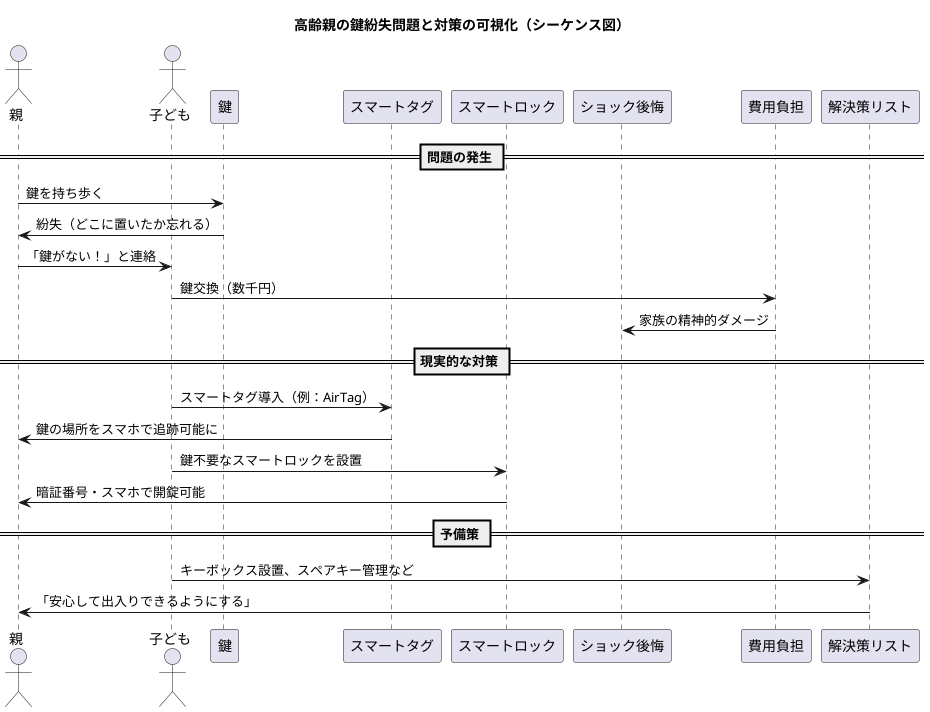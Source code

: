 @startuml
title 高齢親の鍵紛失問題と対策の可視化（シーケンス図）

actor 親 as Parent
actor 子ども as Child
participant 鍵 as Key
participant スマートタグ as Tag
participant スマートロック as SmartLock
participant ショック後悔 as Shock
participant 費用負担 as Cost
participant 解決策リスト as Solutions

== 問題の発生 ==
Parent -> Key : 鍵を持ち歩く
Key -> Parent : 紛失（どこに置いたか忘れる）
Parent -> Child : 「鍵がない！」と連絡
Child -> Cost : 鍵交換（数千円）
Cost -> Shock : 家族の精神的ダメージ

== 現実的な対策 ==
Child -> Tag : スマートタグ導入（例：AirTag）
Tag -> Parent : 鍵の場所をスマホで追跡可能に

Child -> SmartLock : 鍵不要なスマートロックを設置
SmartLock -> Parent : 暗証番号・スマホで開錠可能

== 予備策 ==
Child -> Solutions : キーボックス設置、スペアキー管理など
Solutions -> Parent : 「安心して出入りできるようにする」

@enduml